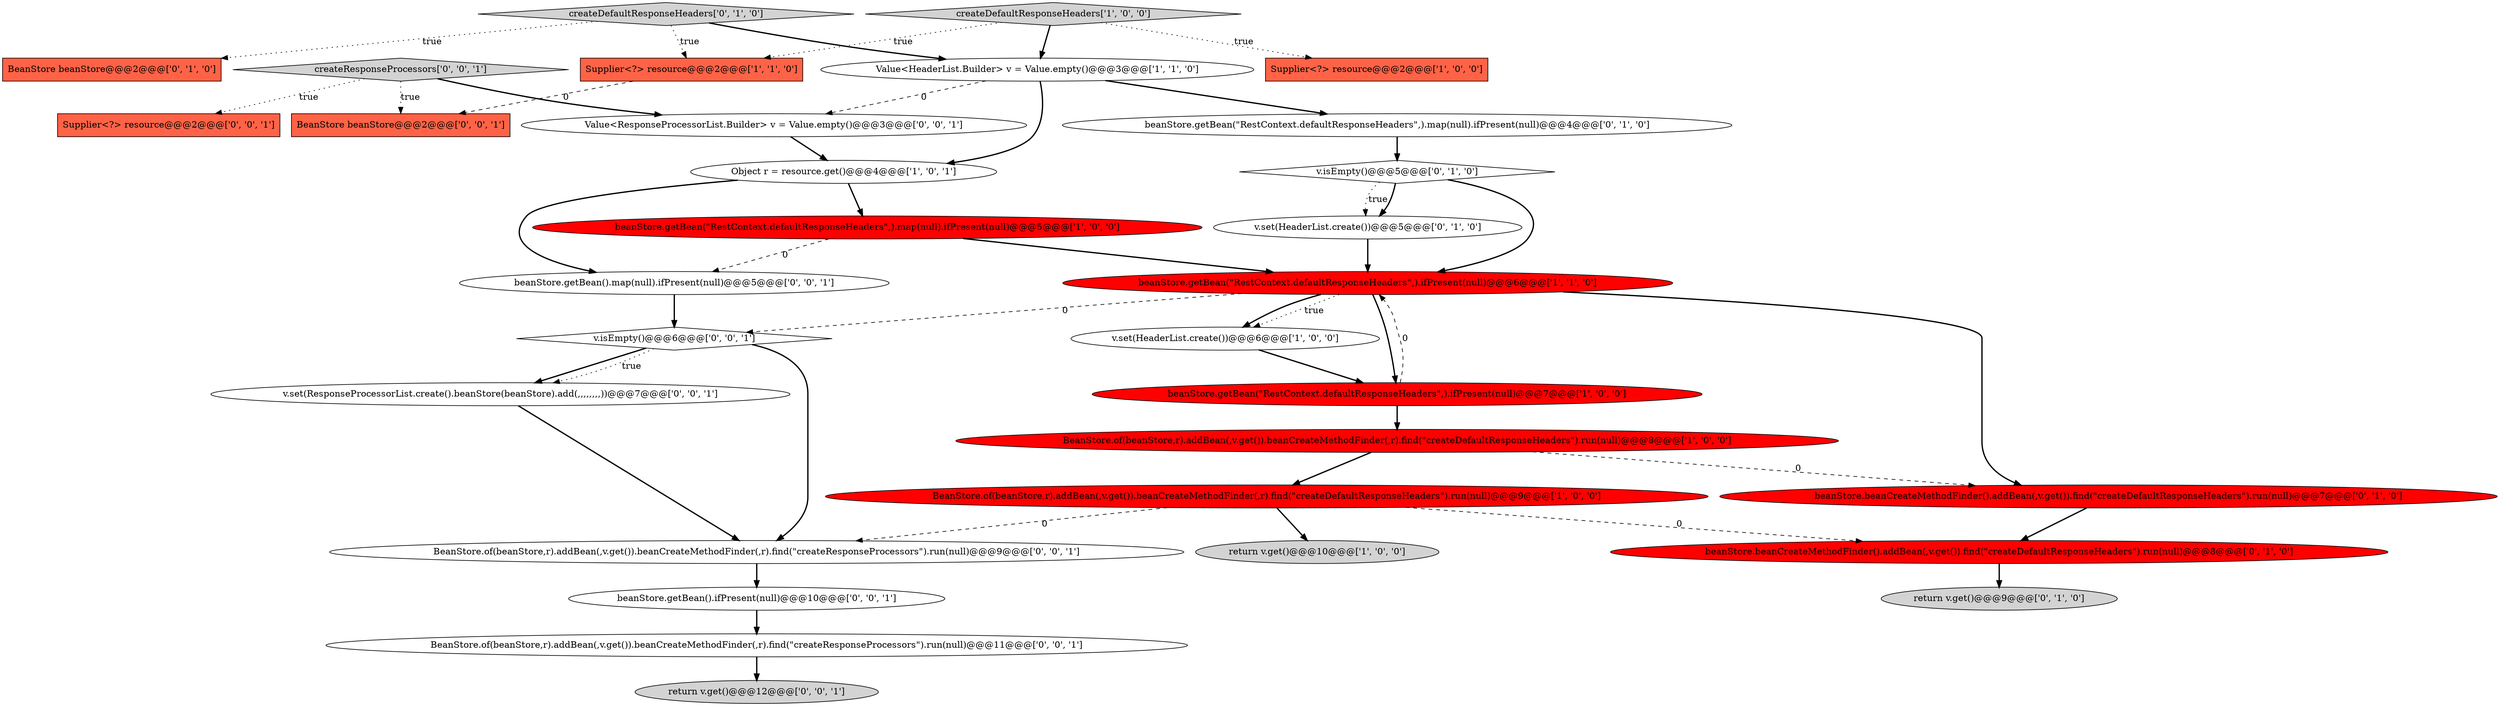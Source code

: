 digraph {
4 [style = filled, label = "Object r = resource.get()@@@4@@@['1', '0', '1']", fillcolor = white, shape = ellipse image = "AAA0AAABBB1BBB"];
28 [style = filled, label = "beanStore.getBean().ifPresent(null)@@@10@@@['0', '0', '1']", fillcolor = white, shape = ellipse image = "AAA0AAABBB3BBB"];
30 [style = filled, label = "BeanStore.of(beanStore,r).addBean(,v.get()).beanCreateMethodFinder(,r).find(\"createResponseProcessors\").run(null)@@@11@@@['0', '0', '1']", fillcolor = white, shape = ellipse image = "AAA0AAABBB3BBB"];
16 [style = filled, label = "v.set(HeaderList.create())@@@5@@@['0', '1', '0']", fillcolor = white, shape = ellipse image = "AAA0AAABBB2BBB"];
12 [style = filled, label = "beanStore.getBean(\"RestContext.defaultResponseHeaders\",).map(null).ifPresent(null)@@@4@@@['0', '1', '0']", fillcolor = white, shape = ellipse image = "AAA0AAABBB2BBB"];
3 [style = filled, label = "BeanStore.of(beanStore,r).addBean(,v.get()).beanCreateMethodFinder(,r).find(\"createDefaultResponseHeaders\").run(null)@@@8@@@['1', '0', '0']", fillcolor = red, shape = ellipse image = "AAA1AAABBB1BBB"];
10 [style = filled, label = "Supplier<?> resource@@@2@@@['1', '1', '0']", fillcolor = tomato, shape = box image = "AAA0AAABBB1BBB"];
19 [style = filled, label = "return v.get()@@@9@@@['0', '1', '0']", fillcolor = lightgray, shape = ellipse image = "AAA0AAABBB2BBB"];
20 [style = filled, label = "v.set(ResponseProcessorList.create().beanStore(beanStore).add(,,,,,,,,))@@@7@@@['0', '0', '1']", fillcolor = white, shape = ellipse image = "AAA0AAABBB3BBB"];
23 [style = filled, label = "Supplier<?> resource@@@2@@@['0', '0', '1']", fillcolor = tomato, shape = box image = "AAA0AAABBB3BBB"];
27 [style = filled, label = "beanStore.getBean().map(null).ifPresent(null)@@@5@@@['0', '0', '1']", fillcolor = white, shape = ellipse image = "AAA0AAABBB3BBB"];
14 [style = filled, label = "BeanStore beanStore@@@2@@@['0', '1', '0']", fillcolor = tomato, shape = box image = "AAA0AAABBB2BBB"];
29 [style = filled, label = "BeanStore beanStore@@@2@@@['0', '0', '1']", fillcolor = tomato, shape = box image = "AAA0AAABBB3BBB"];
15 [style = filled, label = "createDefaultResponseHeaders['0', '1', '0']", fillcolor = lightgray, shape = diamond image = "AAA0AAABBB2BBB"];
9 [style = filled, label = "return v.get()@@@10@@@['1', '0', '0']", fillcolor = lightgray, shape = ellipse image = "AAA0AAABBB1BBB"];
8 [style = filled, label = "beanStore.getBean(\"RestContext.defaultResponseHeaders\",).map(null).ifPresent(null)@@@5@@@['1', '0', '0']", fillcolor = red, shape = ellipse image = "AAA1AAABBB1BBB"];
22 [style = filled, label = "BeanStore.of(beanStore,r).addBean(,v.get()).beanCreateMethodFinder(,r).find(\"createResponseProcessors\").run(null)@@@9@@@['0', '0', '1']", fillcolor = white, shape = ellipse image = "AAA0AAABBB3BBB"];
5 [style = filled, label = "beanStore.getBean(\"RestContext.defaultResponseHeaders\",).ifPresent(null)@@@6@@@['1', '1', '0']", fillcolor = red, shape = ellipse image = "AAA1AAABBB1BBB"];
17 [style = filled, label = "beanStore.beanCreateMethodFinder().addBean(,v.get()).find(\"createDefaultResponseHeaders\").run(null)@@@8@@@['0', '1', '0']", fillcolor = red, shape = ellipse image = "AAA1AAABBB2BBB"];
0 [style = filled, label = "createDefaultResponseHeaders['1', '0', '0']", fillcolor = lightgray, shape = diamond image = "AAA0AAABBB1BBB"];
6 [style = filled, label = "beanStore.getBean(\"RestContext.defaultResponseHeaders\",).ifPresent(null)@@@7@@@['1', '0', '0']", fillcolor = red, shape = ellipse image = "AAA1AAABBB1BBB"];
26 [style = filled, label = "return v.get()@@@12@@@['0', '0', '1']", fillcolor = lightgray, shape = ellipse image = "AAA0AAABBB3BBB"];
18 [style = filled, label = "v.isEmpty()@@@5@@@['0', '1', '0']", fillcolor = white, shape = diamond image = "AAA0AAABBB2BBB"];
21 [style = filled, label = "Value<ResponseProcessorList.Builder> v = Value.empty()@@@3@@@['0', '0', '1']", fillcolor = white, shape = ellipse image = "AAA0AAABBB3BBB"];
1 [style = filled, label = "v.set(HeaderList.create())@@@6@@@['1', '0', '0']", fillcolor = white, shape = ellipse image = "AAA0AAABBB1BBB"];
13 [style = filled, label = "beanStore.beanCreateMethodFinder().addBean(,v.get()).find(\"createDefaultResponseHeaders\").run(null)@@@7@@@['0', '1', '0']", fillcolor = red, shape = ellipse image = "AAA1AAABBB2BBB"];
25 [style = filled, label = "v.isEmpty()@@@6@@@['0', '0', '1']", fillcolor = white, shape = diamond image = "AAA0AAABBB3BBB"];
11 [style = filled, label = "BeanStore.of(beanStore,r).addBean(,v.get()).beanCreateMethodFinder(,r).find(\"createDefaultResponseHeaders\").run(null)@@@9@@@['1', '0', '0']", fillcolor = red, shape = ellipse image = "AAA1AAABBB1BBB"];
24 [style = filled, label = "createResponseProcessors['0', '0', '1']", fillcolor = lightgray, shape = diamond image = "AAA0AAABBB3BBB"];
2 [style = filled, label = "Supplier<?> resource@@@2@@@['1', '0', '0']", fillcolor = tomato, shape = box image = "AAA0AAABBB1BBB"];
7 [style = filled, label = "Value<HeaderList.Builder> v = Value.empty()@@@3@@@['1', '1', '0']", fillcolor = white, shape = ellipse image = "AAA0AAABBB1BBB"];
6->3 [style = bold, label=""];
7->21 [style = dashed, label="0"];
15->7 [style = bold, label=""];
25->22 [style = bold, label=""];
28->30 [style = bold, label=""];
0->10 [style = dotted, label="true"];
7->12 [style = bold, label=""];
18->16 [style = dotted, label="true"];
24->29 [style = dotted, label="true"];
5->1 [style = dotted, label="true"];
30->26 [style = bold, label=""];
11->22 [style = dashed, label="0"];
3->11 [style = bold, label=""];
15->10 [style = dotted, label="true"];
22->28 [style = bold, label=""];
5->25 [style = dashed, label="0"];
11->17 [style = dashed, label="0"];
7->4 [style = bold, label=""];
15->14 [style = dotted, label="true"];
10->29 [style = dashed, label="0"];
11->9 [style = bold, label=""];
3->13 [style = dashed, label="0"];
17->19 [style = bold, label=""];
20->22 [style = bold, label=""];
0->7 [style = bold, label=""];
5->1 [style = bold, label=""];
13->17 [style = bold, label=""];
25->20 [style = bold, label=""];
1->6 [style = bold, label=""];
24->23 [style = dotted, label="true"];
5->6 [style = bold, label=""];
8->5 [style = bold, label=""];
24->21 [style = bold, label=""];
18->5 [style = bold, label=""];
5->13 [style = bold, label=""];
4->27 [style = bold, label=""];
25->20 [style = dotted, label="true"];
6->5 [style = dashed, label="0"];
12->18 [style = bold, label=""];
16->5 [style = bold, label=""];
4->8 [style = bold, label=""];
8->27 [style = dashed, label="0"];
0->2 [style = dotted, label="true"];
27->25 [style = bold, label=""];
21->4 [style = bold, label=""];
18->16 [style = bold, label=""];
}
